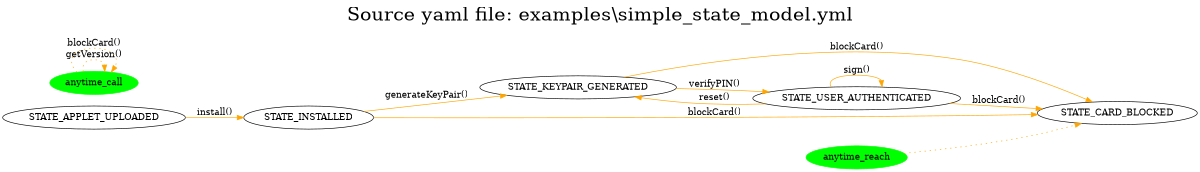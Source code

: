 // State model
digraph {
	graph [fontsize=30 label="Source yaml file: examples\\simple_state_model.yml" labelloc=t]
	rankdir=LR size="8,5"
	STATE_APPLET_UPLOADED -> STATE_INSTALLED [label="install()" color=orange style=solid]
	STATE_INSTALLED -> STATE_KEYPAIR_GENERATED [label="generateKeyPair()" color=orange style=solid]
	STATE_INSTALLED -> STATE_CARD_BLOCKED [label="blockCard()" color=orange style=solid]
	STATE_KEYPAIR_GENERATED -> STATE_USER_AUTHENTICATED [label="verifyPIN()" color=orange style=solid]
	STATE_KEYPAIR_GENERATED -> STATE_CARD_BLOCKED [label="blockCard()" color=orange style=solid]
	STATE_USER_AUTHENTICATED -> STATE_USER_AUTHENTICATED [label="sign()" color=orange style=solid]
	STATE_USER_AUTHENTICATED -> STATE_KEYPAIR_GENERATED [label="reset()" color=orange style=solid]
	STATE_USER_AUTHENTICATED -> STATE_CARD_BLOCKED [label="blockCard()" color=orange style=solid]
	node [color=green]
	node [style=filled]
	anytime_call
	anytime_call -> anytime_call [label="getVersion()" color=orange style=dotted]
	anytime_call -> anytime_call [label="blockCard()" color=orange style=dotted]
	node [color=green]
	node [style=filled]
	anytime_reach
	node [color=gray]
	node [style=filled]
	anytime_reach -> STATE_CARD_BLOCKED [color=orange style=dotted]
}
